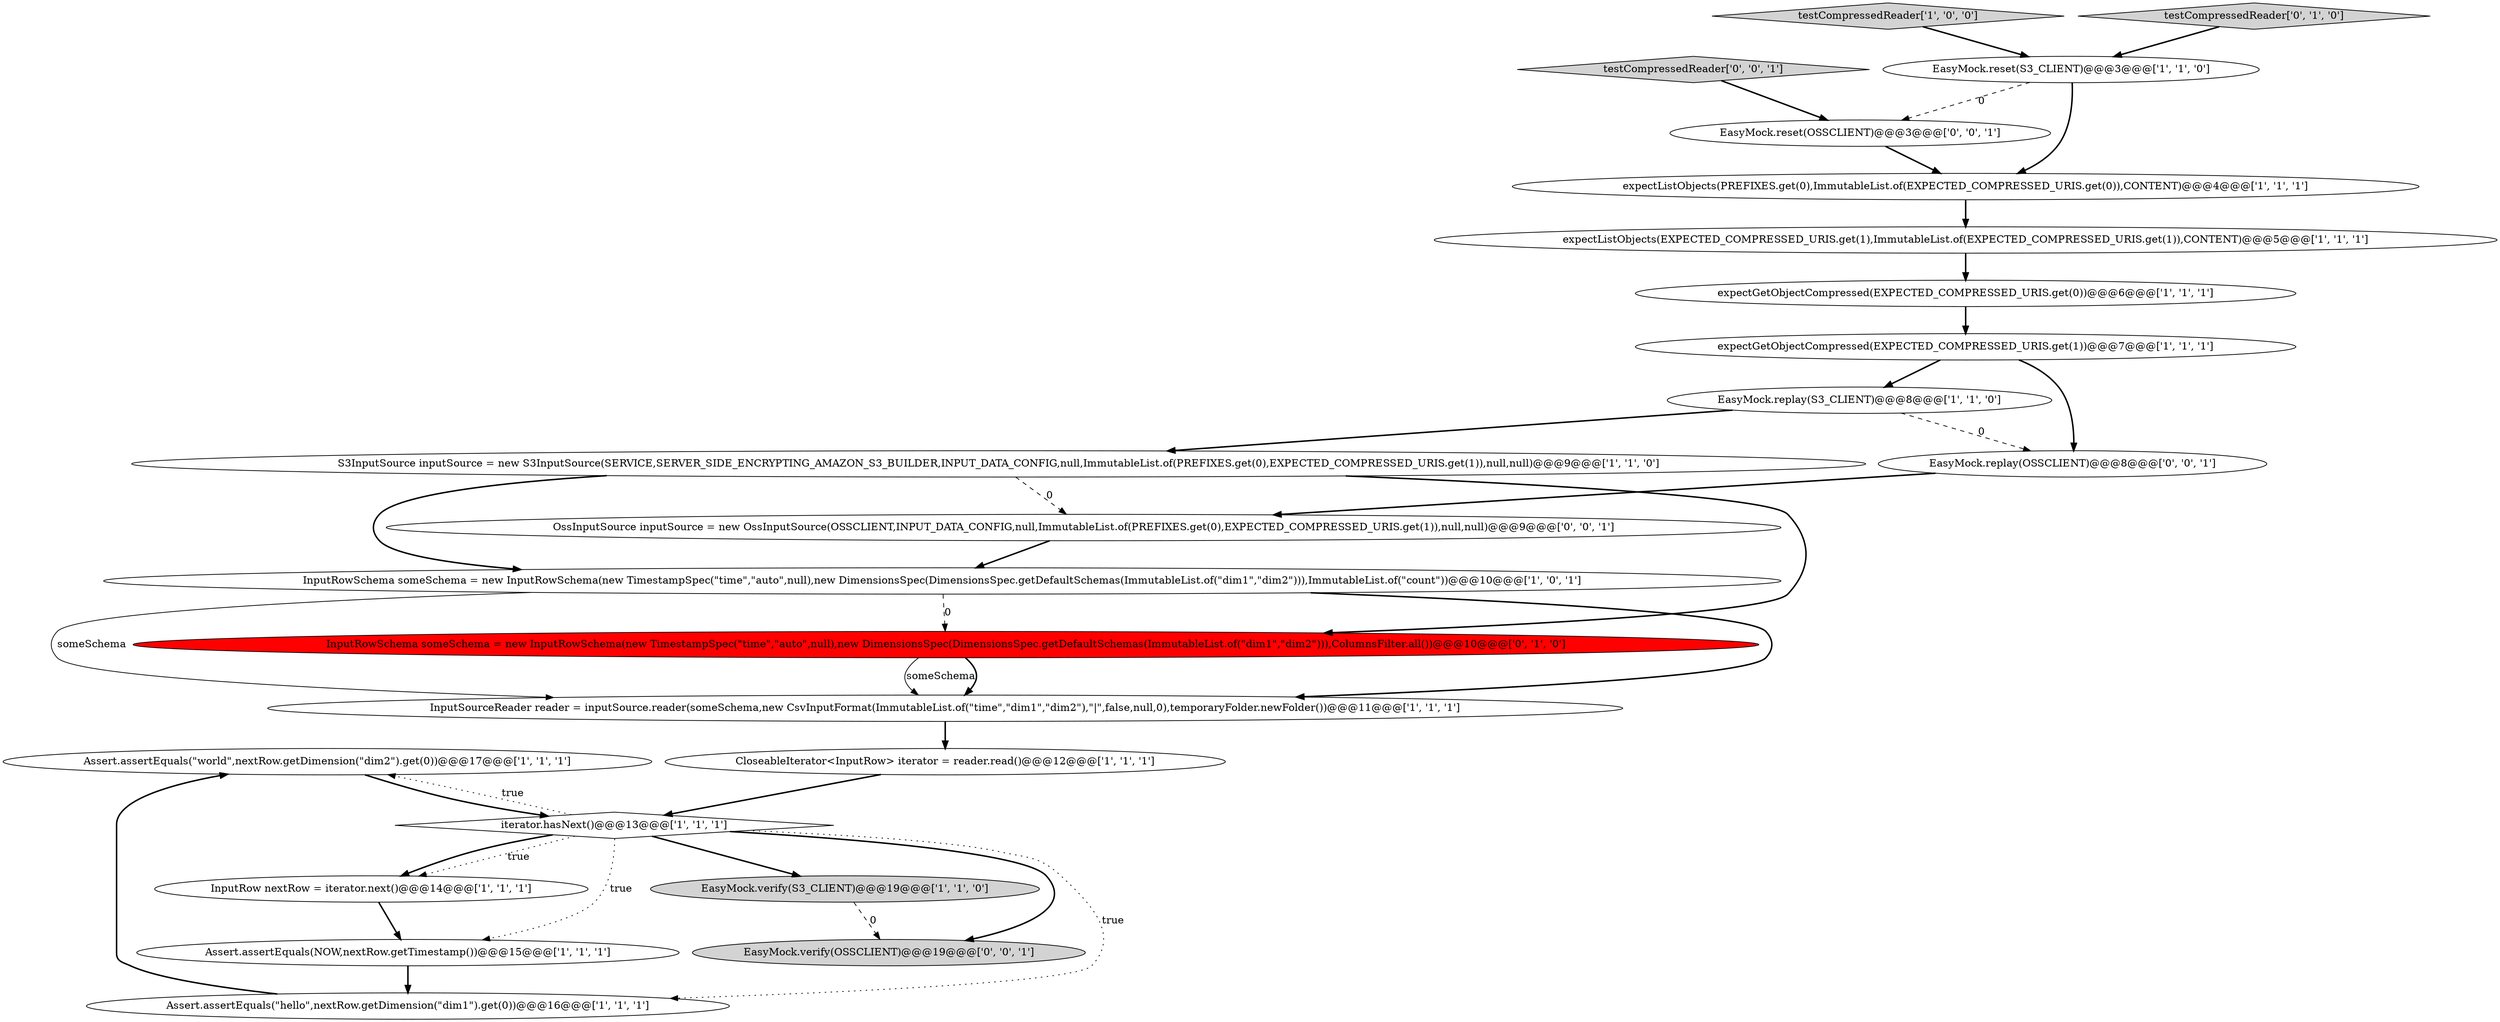 digraph {
5 [style = filled, label = "Assert.assertEquals(\"world\",nextRow.getDimension(\"dim2\").get(0))@@@17@@@['1', '1', '1']", fillcolor = white, shape = ellipse image = "AAA0AAABBB1BBB"];
3 [style = filled, label = "testCompressedReader['1', '0', '0']", fillcolor = lightgray, shape = diamond image = "AAA0AAABBB1BBB"];
22 [style = filled, label = "testCompressedReader['0', '0', '1']", fillcolor = lightgray, shape = diamond image = "AAA0AAABBB3BBB"];
19 [style = filled, label = "EasyMock.replay(OSSCLIENT)@@@8@@@['0', '0', '1']", fillcolor = white, shape = ellipse image = "AAA0AAABBB3BBB"];
11 [style = filled, label = "Assert.assertEquals(NOW,nextRow.getTimestamp())@@@15@@@['1', '1', '1']", fillcolor = white, shape = ellipse image = "AAA0AAABBB1BBB"];
21 [style = filled, label = "OssInputSource inputSource = new OssInputSource(OSSCLIENT,INPUT_DATA_CONFIG,null,ImmutableList.of(PREFIXES.get(0),EXPECTED_COMPRESSED_URIS.get(1)),null,null)@@@9@@@['0', '0', '1']", fillcolor = white, shape = ellipse image = "AAA0AAABBB3BBB"];
6 [style = filled, label = "CloseableIterator<InputRow> iterator = reader.read()@@@12@@@['1', '1', '1']", fillcolor = white, shape = ellipse image = "AAA0AAABBB1BBB"];
23 [style = filled, label = "EasyMock.reset(OSSCLIENT)@@@3@@@['0', '0', '1']", fillcolor = white, shape = ellipse image = "AAA0AAABBB3BBB"];
9 [style = filled, label = "Assert.assertEquals(\"hello\",nextRow.getDimension(\"dim1\").get(0))@@@16@@@['1', '1', '1']", fillcolor = white, shape = ellipse image = "AAA0AAABBB1BBB"];
1 [style = filled, label = "InputSourceReader reader = inputSource.reader(someSchema,new CsvInputFormat(ImmutableList.of(\"time\",\"dim1\",\"dim2\"),\"|\",false,null,0),temporaryFolder.newFolder())@@@11@@@['1', '1', '1']", fillcolor = white, shape = ellipse image = "AAA0AAABBB1BBB"];
10 [style = filled, label = "S3InputSource inputSource = new S3InputSource(SERVICE,SERVER_SIDE_ENCRYPTING_AMAZON_S3_BUILDER,INPUT_DATA_CONFIG,null,ImmutableList.of(PREFIXES.get(0),EXPECTED_COMPRESSED_URIS.get(1)),null,null)@@@9@@@['1', '1', '0']", fillcolor = white, shape = ellipse image = "AAA0AAABBB1BBB"];
13 [style = filled, label = "expectListObjects(EXPECTED_COMPRESSED_URIS.get(1),ImmutableList.of(EXPECTED_COMPRESSED_URIS.get(1)),CONTENT)@@@5@@@['1', '1', '1']", fillcolor = white, shape = ellipse image = "AAA0AAABBB1BBB"];
8 [style = filled, label = "expectGetObjectCompressed(EXPECTED_COMPRESSED_URIS.get(0))@@@6@@@['1', '1', '1']", fillcolor = white, shape = ellipse image = "AAA0AAABBB1BBB"];
12 [style = filled, label = "InputRow nextRow = iterator.next()@@@14@@@['1', '1', '1']", fillcolor = white, shape = ellipse image = "AAA0AAABBB1BBB"];
2 [style = filled, label = "expectListObjects(PREFIXES.get(0),ImmutableList.of(EXPECTED_COMPRESSED_URIS.get(0)),CONTENT)@@@4@@@['1', '1', '1']", fillcolor = white, shape = ellipse image = "AAA0AAABBB1BBB"];
7 [style = filled, label = "iterator.hasNext()@@@13@@@['1', '1', '1']", fillcolor = white, shape = diamond image = "AAA0AAABBB1BBB"];
17 [style = filled, label = "testCompressedReader['0', '1', '0']", fillcolor = lightgray, shape = diamond image = "AAA0AAABBB2BBB"];
15 [style = filled, label = "EasyMock.verify(S3_CLIENT)@@@19@@@['1', '1', '0']", fillcolor = lightgray, shape = ellipse image = "AAA0AAABBB1BBB"];
0 [style = filled, label = "EasyMock.reset(S3_CLIENT)@@@3@@@['1', '1', '0']", fillcolor = white, shape = ellipse image = "AAA0AAABBB1BBB"];
16 [style = filled, label = "InputRowSchema someSchema = new InputRowSchema(new TimestampSpec(\"time\",\"auto\",null),new DimensionsSpec(DimensionsSpec.getDefaultSchemas(ImmutableList.of(\"dim1\",\"dim2\"))),ImmutableList.of(\"count\"))@@@10@@@['1', '0', '1']", fillcolor = white, shape = ellipse image = "AAA0AAABBB1BBB"];
14 [style = filled, label = "EasyMock.replay(S3_CLIENT)@@@8@@@['1', '1', '0']", fillcolor = white, shape = ellipse image = "AAA0AAABBB1BBB"];
20 [style = filled, label = "EasyMock.verify(OSSCLIENT)@@@19@@@['0', '0', '1']", fillcolor = lightgray, shape = ellipse image = "AAA0AAABBB3BBB"];
4 [style = filled, label = "expectGetObjectCompressed(EXPECTED_COMPRESSED_URIS.get(1))@@@7@@@['1', '1', '1']", fillcolor = white, shape = ellipse image = "AAA0AAABBB1BBB"];
18 [style = filled, label = "InputRowSchema someSchema = new InputRowSchema(new TimestampSpec(\"time\",\"auto\",null),new DimensionsSpec(DimensionsSpec.getDefaultSchemas(ImmutableList.of(\"dim1\",\"dim2\"))),ColumnsFilter.all())@@@10@@@['0', '1', '0']", fillcolor = red, shape = ellipse image = "AAA1AAABBB2BBB"];
10->18 [style = bold, label=""];
4->14 [style = bold, label=""];
15->20 [style = dashed, label="0"];
10->21 [style = dashed, label="0"];
7->12 [style = bold, label=""];
0->23 [style = dashed, label="0"];
0->2 [style = bold, label=""];
12->11 [style = bold, label=""];
4->19 [style = bold, label=""];
14->10 [style = bold, label=""];
7->20 [style = bold, label=""];
7->9 [style = dotted, label="true"];
18->1 [style = solid, label="someSchema"];
16->18 [style = dashed, label="0"];
16->1 [style = solid, label="someSchema"];
11->9 [style = bold, label=""];
22->23 [style = bold, label=""];
3->0 [style = bold, label=""];
7->12 [style = dotted, label="true"];
2->13 [style = bold, label=""];
7->5 [style = dotted, label="true"];
1->6 [style = bold, label=""];
17->0 [style = bold, label=""];
7->11 [style = dotted, label="true"];
10->16 [style = bold, label=""];
18->1 [style = bold, label=""];
16->1 [style = bold, label=""];
9->5 [style = bold, label=""];
21->16 [style = bold, label=""];
7->15 [style = bold, label=""];
5->7 [style = bold, label=""];
14->19 [style = dashed, label="0"];
23->2 [style = bold, label=""];
8->4 [style = bold, label=""];
13->8 [style = bold, label=""];
6->7 [style = bold, label=""];
19->21 [style = bold, label=""];
}
